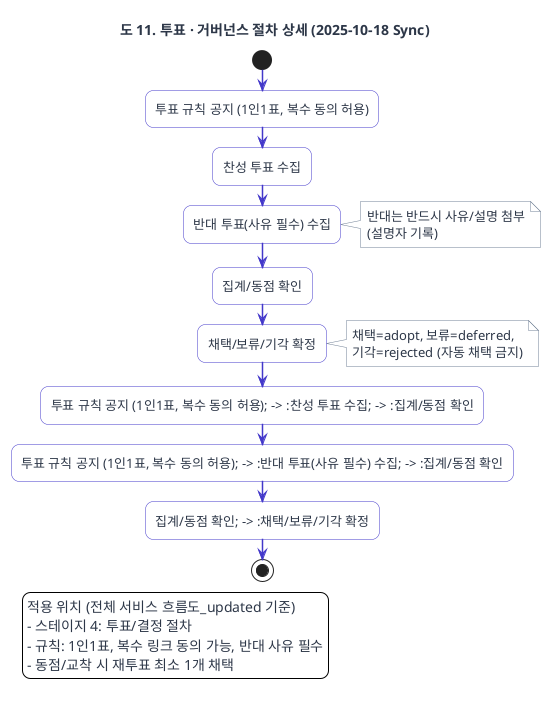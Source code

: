 @startuml

title 도 11. 투표 · 거버넌스 절차 상세 (2025-10-18 Sync)

'================================================================
' Worflogy.com Website Theme for PlantUML
'================================================================

'// 1. 전역 스타일 (Global Style & Fonts) //
skinparam backgroundColor #ffffff
skinparam defaultFontName "Pretendard"
skinparam defaultFontSize 13
skinparam defaultFontColor #2D3748
skinparam shadowing false
skinparam roundCorner 16

'// 2. 화살표 및 연결선 스타일 (Arrow & Connector Style) //
skinparam ArrowColor #718096
skinparam ArrowThickness 1.5
skinparam ArrowFontColor #718096
skinparam ArrowFontSize 12
skinparam linetype ortho

'// 3. 기본 요소 스타일 (Standard Elements Style) //
skinparam card {
  BackgroundColor #ffffff
  BorderColor #718096
}
skinparam note {
  BackgroundColor #ffffff
  BorderColor #718096
  FontColor #2D3748
}
skinparam component {
  BackgroundColor #ffffff
  BorderColor #718096
}
skinparam package {
  BackgroundColor #ffffff
  BorderColor #718096
}
skinparam database {
  BackgroundColor #ffffff
  BorderColor #718096
}
' [추가] 파티션(Partition) 스타일 정의
skinparam partition {
  BackgroundColor #F4F6F8 ' 웹사이트의 연한 배경색으로 구분감 부여
  BorderColor #718096
  FontColor #2D3748
}

'// 4. 강조 요소 스타일 (Accent Elements Style) //
skinparam actor {
  BackgroundColor #4338CA
  BorderColor #4338CA
  FontColor #ffffff
}
skinparam participant {
  BackgroundColor #4338CA
  BorderColor #4338CA
  FontColor #ffffff
}
skinparam usecase {
  BackgroundColor #ffffff
  BorderColor #4338CA
  ArrowColor #4338CA
}
skinparam activity {
  BackgroundColor #ffffff
  BorderColor #4338CA
  FontColor #2D3748
}

'// 5. 클래스 다이어그램 스타일 (Class Diagram Style) //
skinparam class {
  BackgroundColor #ffffff
  BorderColor #718096 ' [수정] 테두리 색상 변경
  HeaderBackgroundColor #4338CA
  FontColor #ffffff
  AttributeFontColor #2D3748
  AttributeFontSize 12
}

'================================================================

start

:투표 규칙 공지 (1인1표, 복수 동의 허용);
:찬성 투표 수집;
:반대 투표(사유 필수) 수집;
note right
반대는 반드시 사유/설명 첨부
(설명자 기록)
end note

:집계/동점 확인;
:채택/보류/기각 확정;
note right
채택=adopt, 보류=deferred,
기각=rejected (자동 채택 금지)
end note

' 흐름
:투표 규칙 공지 (1인1표, 복수 동의 허용); -> :찬성 투표 수집; -> :집계/동점 확인;
:투표 규칙 공지 (1인1표, 복수 동의 허용); -> :반대 투표(사유 필수) 수집; -> :집계/동점 확인;
:집계/동점 확인; -> :채택/보류/기각 확정;

stop

legend left
적용 위치 (전체 서비스 흐름도_updated 기준)
- 스테이지 4: 투표/결정 절차
- 규칙: 1인1표, 복수 링크 동의 가능, 반대 사유 필수
- 동점/교착 시 재투표 최소 1개 채택
end legend

@enduml

